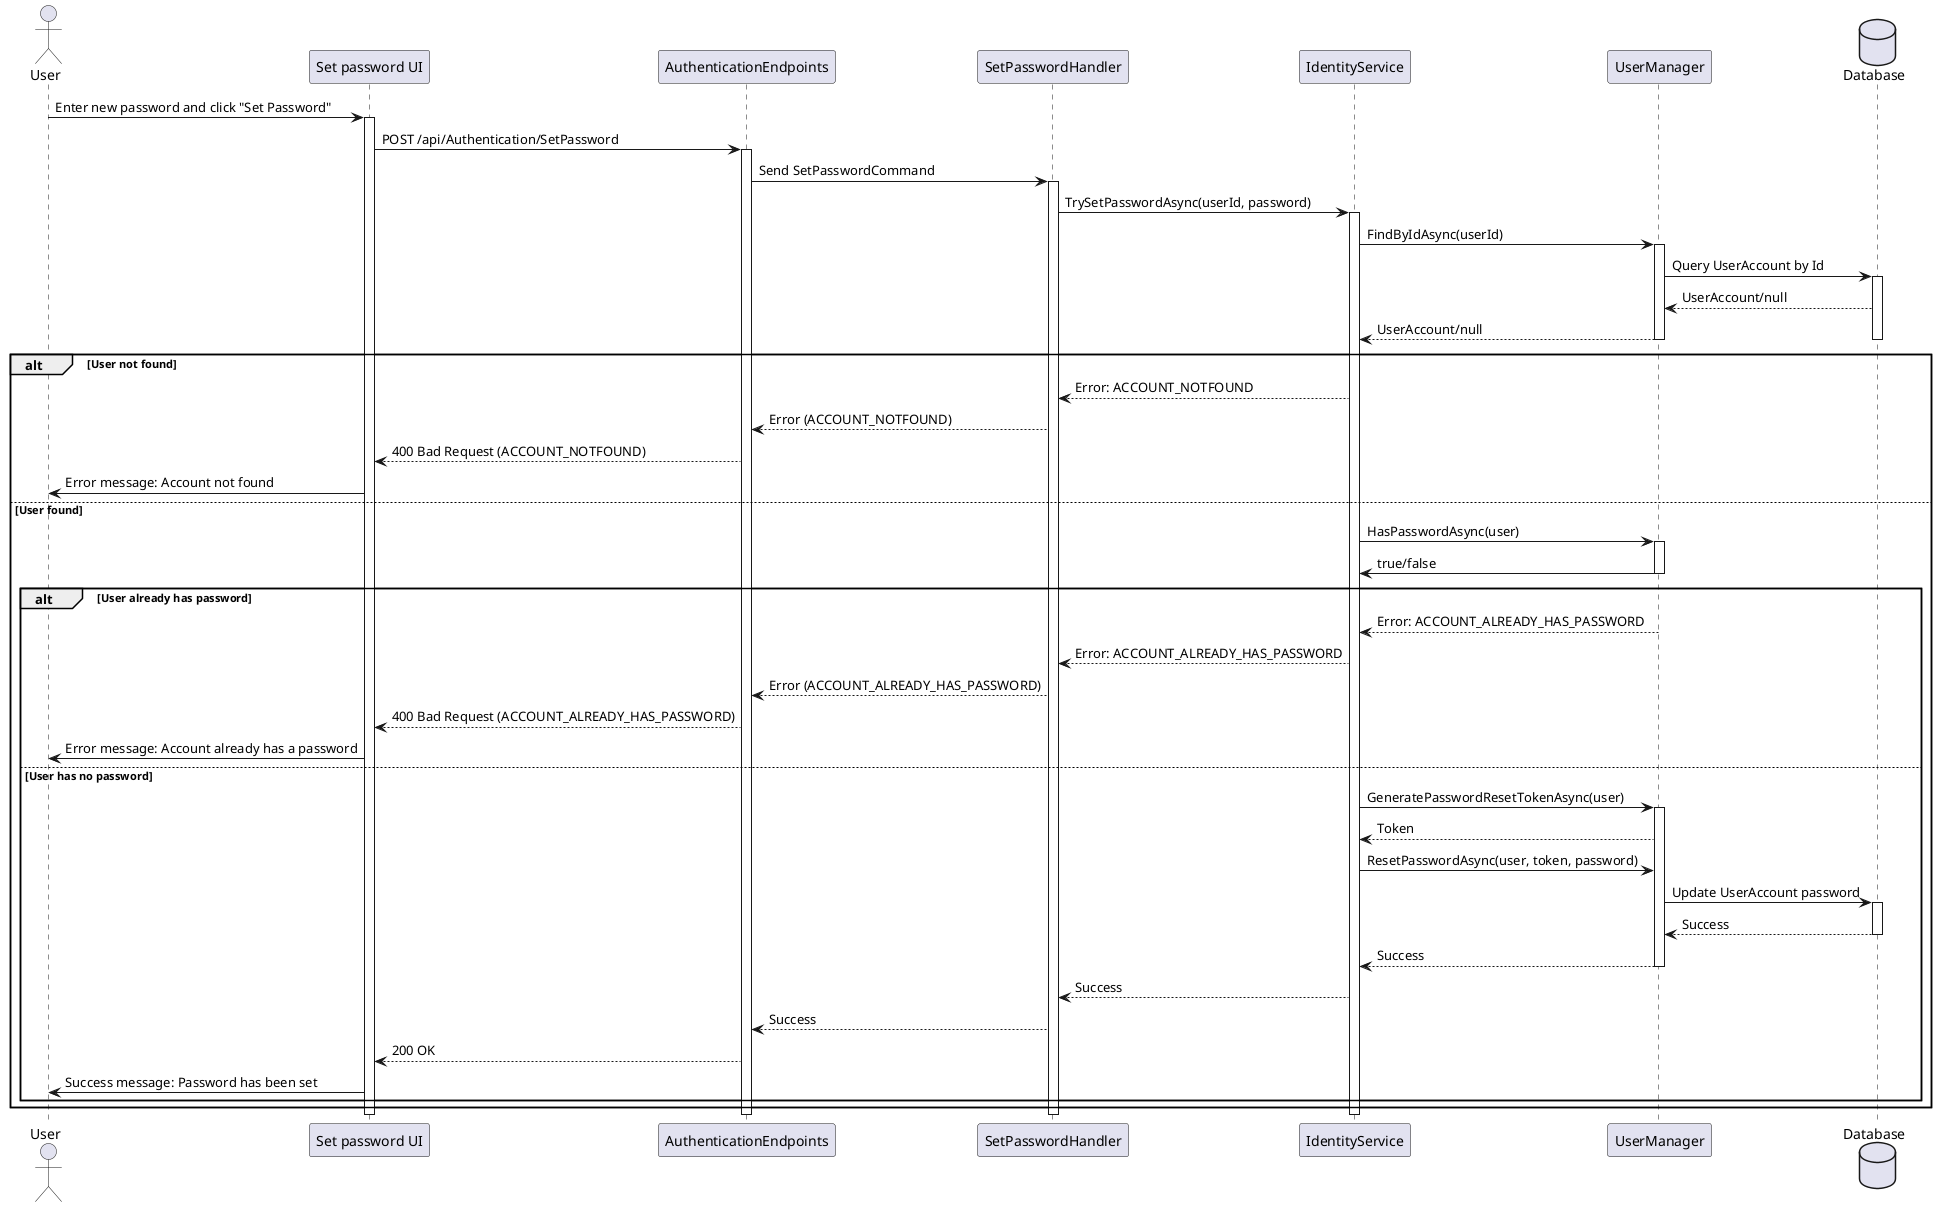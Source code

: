 @startuml
actor User
participant "Set password UI" as UI
participant AuthenticationEndpoints
participant SetPasswordHandler
participant IdentityService
participant UserManager
Database Database

User -> UI : Enter new password and click "Set Password"
activate UI
UI -> AuthenticationEndpoints : POST /api/Authentication/SetPassword
activate AuthenticationEndpoints
AuthenticationEndpoints -> SetPasswordHandler : Send SetPasswordCommand
activate SetPasswordHandler
SetPasswordHandler -> IdentityService : TrySetPasswordAsync(userId, password)
activate IdentityService
IdentityService -> UserManager : FindByIdAsync(userId)
activate UserManager
UserManager -> Database : Query UserAccount by Id
activate Database
Database --> UserManager : UserAccount/null
    UserManager --> IdentityService : UserAccount/null

deactivate Database
    deactivate UserManager

alt User not found
    deactivate UserManager
    IdentityService --> SetPasswordHandler : Error: ACCOUNT_NOTFOUND
    SetPasswordHandler --> AuthenticationEndpoints : Error (ACCOUNT_NOTFOUND)
    AuthenticationEndpoints --> UI : 400 Bad Request (ACCOUNT_NOTFOUND)
    UI -> User : Error message: Account not found
else User found
    IdentityService -> UserManager : HasPasswordAsync(user)
    activate UserManager
    UserManager -> IdentityService: true/false
    deactivate UserManager
    alt User already has password
        UserManager --> IdentityService : Error: ACCOUNT_ALREADY_HAS_PASSWORD
        
        IdentityService --> SetPasswordHandler : Error: ACCOUNT_ALREADY_HAS_PASSWORD
        SetPasswordHandler --> AuthenticationEndpoints : Error (ACCOUNT_ALREADY_HAS_PASSWORD)
        AuthenticationEndpoints --> UI : 400 Bad Request (ACCOUNT_ALREADY_HAS_PASSWORD)
        UI -> User : Error message: Account already has a password
    else User has no password
        IdentityService -> UserManager : GeneratePasswordResetTokenAsync(user)
        activate UserManager
        UserManager --> IdentityService : Token
        IdentityService -> UserManager : ResetPasswordAsync(user, token, password)
        UserManager -> Database : Update UserAccount password
        activate Database
        Database --> UserManager : Success
        deactivate Database
        UserManager --> IdentityService : Success
        deactivate UserManager
        IdentityService --> SetPasswordHandler : Success
        SetPasswordHandler --> AuthenticationEndpoints : Success
        AuthenticationEndpoints --> UI : 200 OK
        UI -> User : Success message: Password has been set
    end
end
deactivate IdentityService
deactivate SetPasswordHandler
deactivate AuthenticationEndpoints
deactivate UI
@enduml